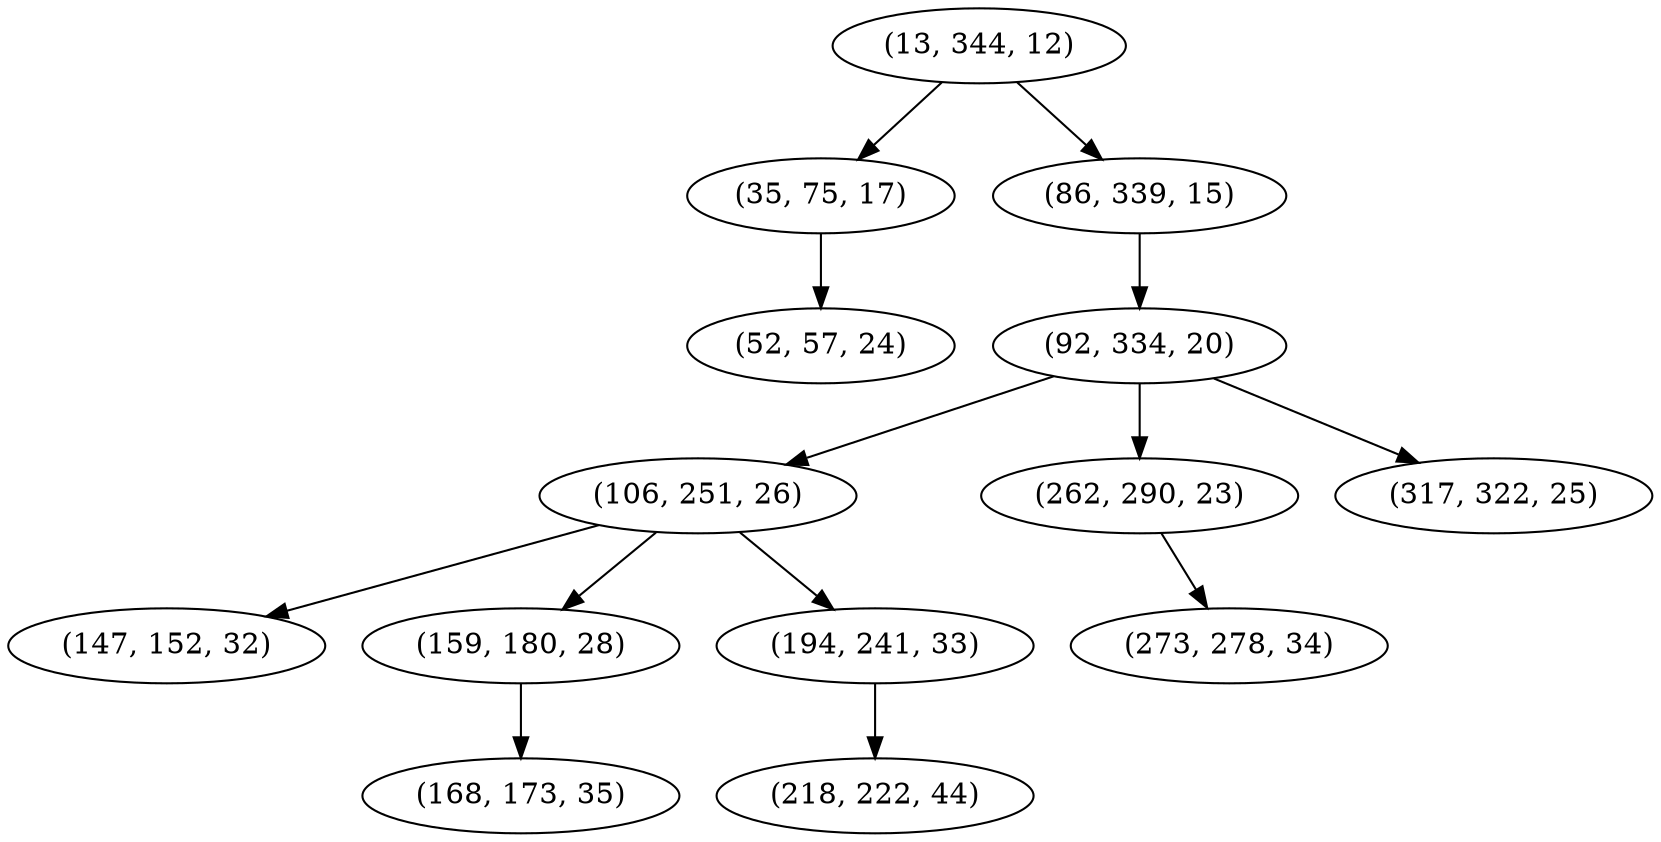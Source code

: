 digraph tree {
    "(13, 344, 12)";
    "(35, 75, 17)";
    "(52, 57, 24)";
    "(86, 339, 15)";
    "(92, 334, 20)";
    "(106, 251, 26)";
    "(147, 152, 32)";
    "(159, 180, 28)";
    "(168, 173, 35)";
    "(194, 241, 33)";
    "(218, 222, 44)";
    "(262, 290, 23)";
    "(273, 278, 34)";
    "(317, 322, 25)";
    "(13, 344, 12)" -> "(35, 75, 17)";
    "(13, 344, 12)" -> "(86, 339, 15)";
    "(35, 75, 17)" -> "(52, 57, 24)";
    "(86, 339, 15)" -> "(92, 334, 20)";
    "(92, 334, 20)" -> "(106, 251, 26)";
    "(92, 334, 20)" -> "(262, 290, 23)";
    "(92, 334, 20)" -> "(317, 322, 25)";
    "(106, 251, 26)" -> "(147, 152, 32)";
    "(106, 251, 26)" -> "(159, 180, 28)";
    "(106, 251, 26)" -> "(194, 241, 33)";
    "(159, 180, 28)" -> "(168, 173, 35)";
    "(194, 241, 33)" -> "(218, 222, 44)";
    "(262, 290, 23)" -> "(273, 278, 34)";
}

